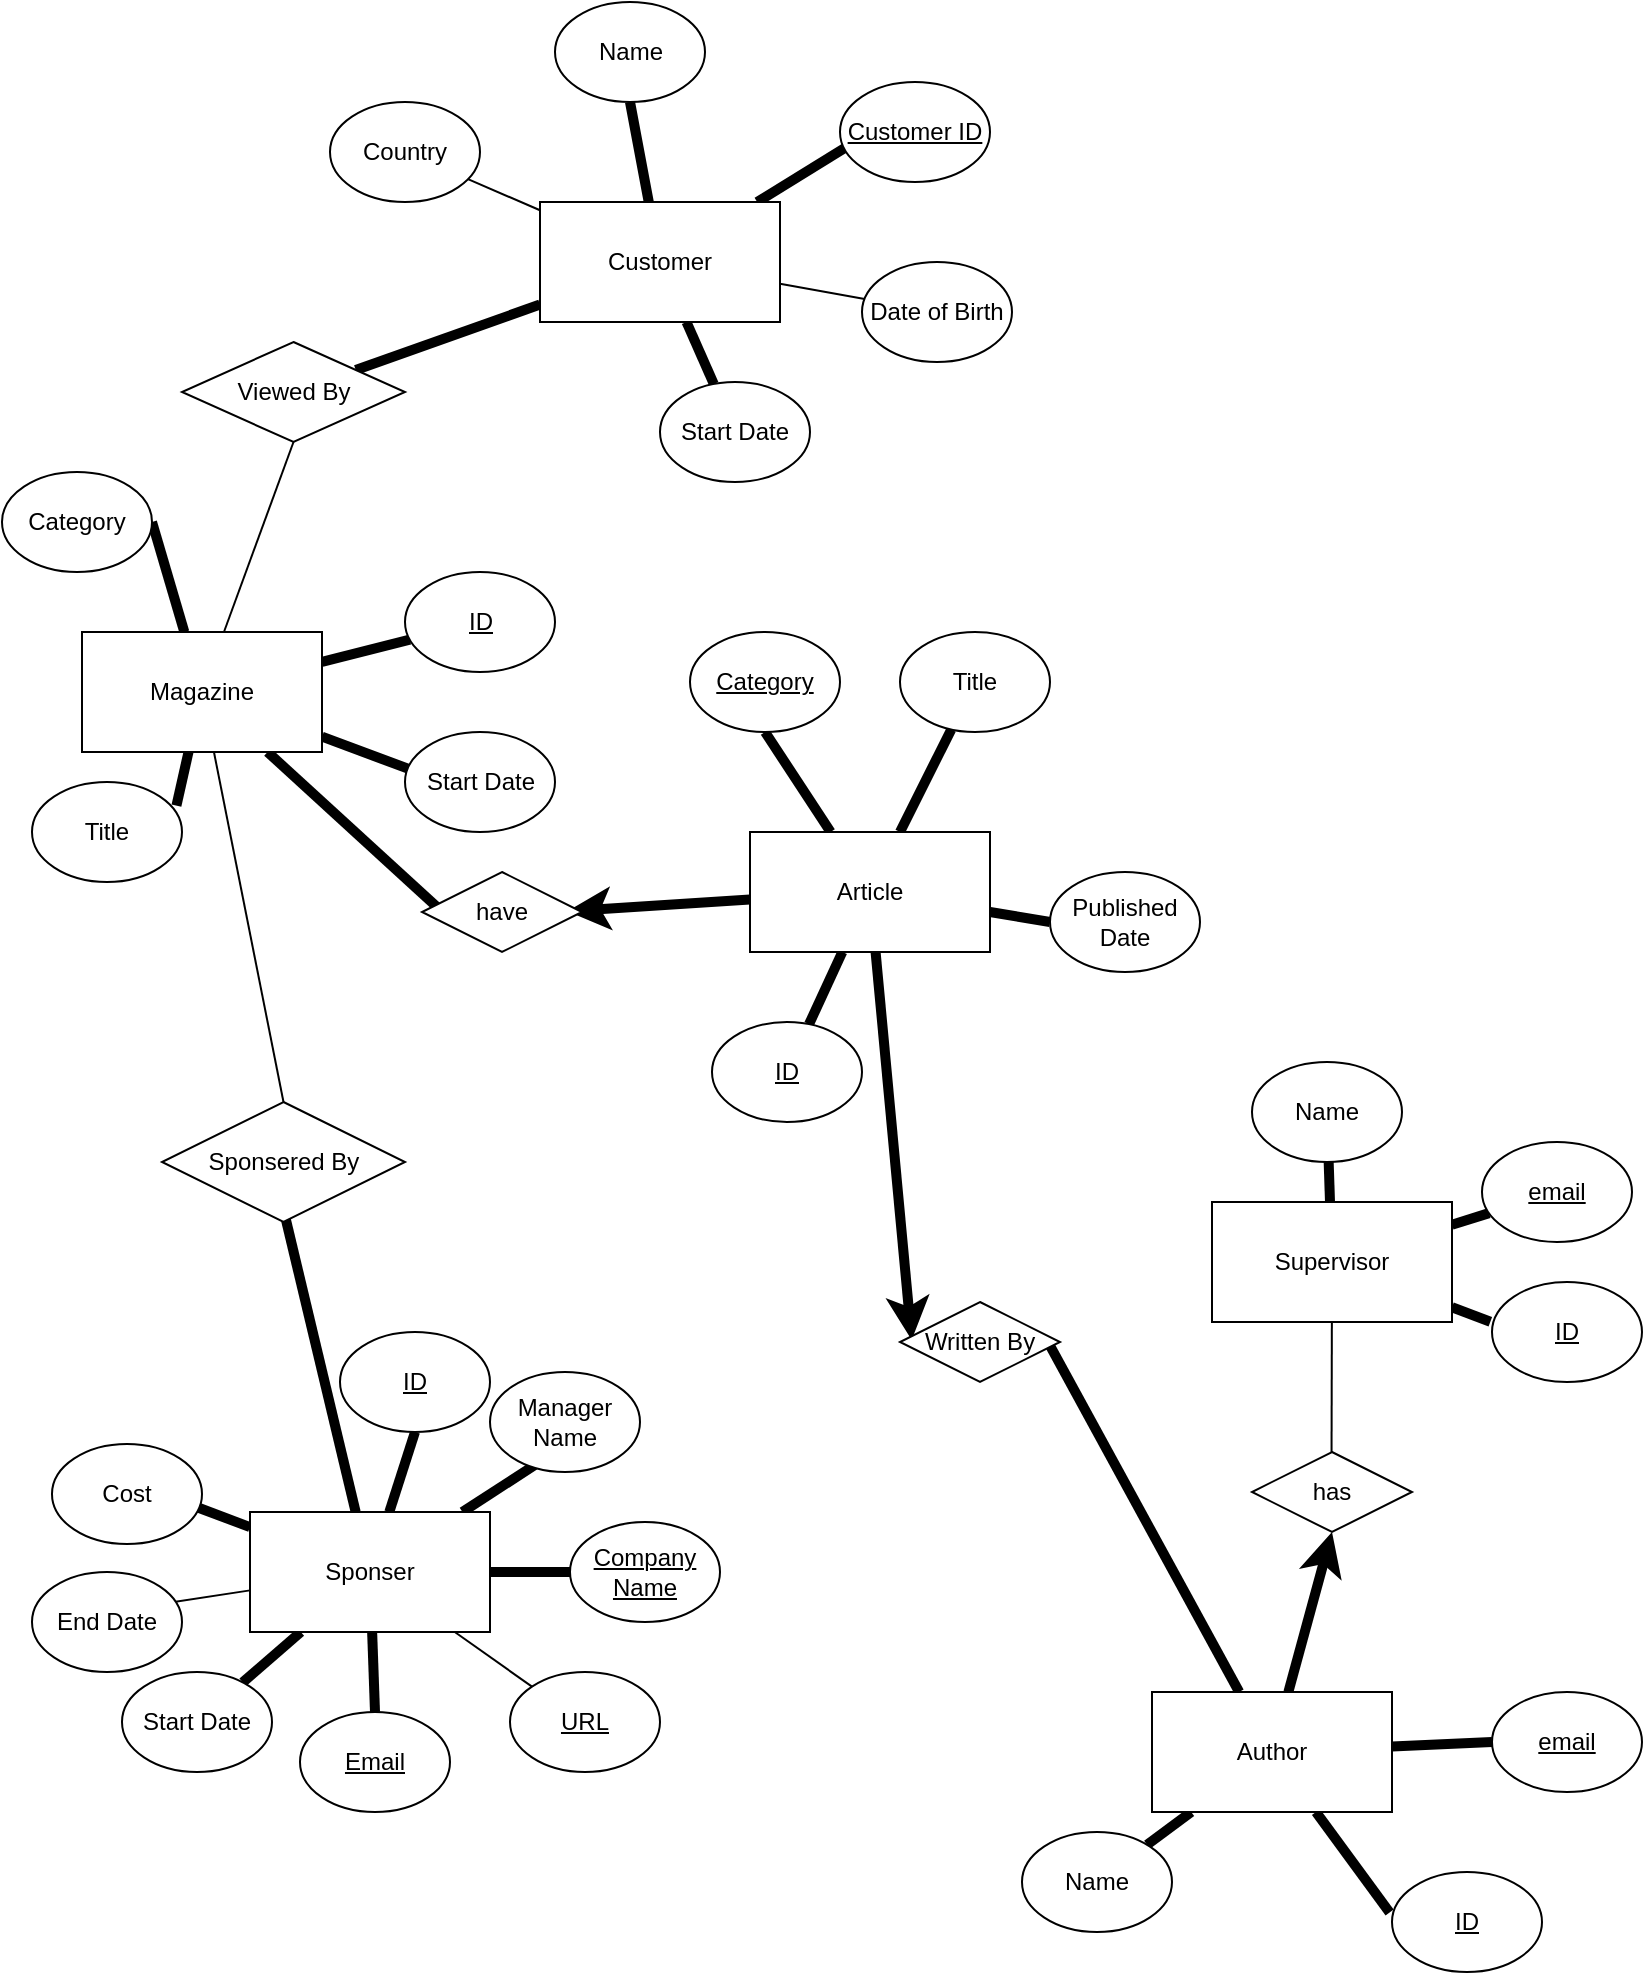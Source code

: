 <mxfile>
    <diagram id="yMkN01YRF0PnzfKZqCOY" name="Page-1">
        <mxGraphModel dx="458" dy="880" grid="1" gridSize="10" guides="1" tooltips="1" connect="1" arrows="1" fold="1" page="1" pageScale="1" pageWidth="850" pageHeight="1100" math="0" shadow="0">
            <root>
                <mxCell id="0"/>
                <mxCell id="1" parent="0"/>
                <mxCell id="47" style="edgeStyle=none;html=1;strokeWidth=5;endArrow=none;endFill=0;" parent="1" source="2" target="36" edge="1">
                    <mxGeometry relative="1" as="geometry"/>
                </mxCell>
                <mxCell id="48" style="edgeStyle=none;html=1;entryX=-0.016;entryY=0.405;entryDx=0;entryDy=0;entryPerimeter=0;strokeWidth=5;endArrow=none;endFill=0;" parent="1" source="2" target="37" edge="1">
                    <mxGeometry relative="1" as="geometry"/>
                </mxCell>
                <mxCell id="49" style="edgeStyle=none;html=1;entryX=0;entryY=0.5;entryDx=0;entryDy=0;strokeWidth=5;endArrow=none;endFill=0;" parent="1" source="2" target="40" edge="1">
                    <mxGeometry relative="1" as="geometry"/>
                </mxCell>
                <mxCell id="54" style="edgeStyle=none;html=1;entryX=0.5;entryY=1;entryDx=0;entryDy=0;strokeWidth=5;endArrow=classic;endFill=1;" parent="1" source="2" target="53" edge="1">
                    <mxGeometry relative="1" as="geometry"/>
                </mxCell>
                <mxCell id="58" style="edgeStyle=none;html=1;entryX=0.922;entryY=0.49;entryDx=0;entryDy=0;strokeWidth=5;endArrow=none;endFill=0;entryPerimeter=0;" parent="1" source="2" target="56" edge="1">
                    <mxGeometry relative="1" as="geometry"/>
                </mxCell>
                <mxCell id="2" value="Author" style="rounded=0;whiteSpace=wrap;html=1;" parent="1" vertex="1">
                    <mxGeometry x="585" y="875" width="120" height="60" as="geometry"/>
                </mxCell>
                <mxCell id="44" style="edgeStyle=none;html=1;entryX=0.5;entryY=1;entryDx=0;entryDy=0;endArrow=none;endFill=0;strokeWidth=5;" parent="1" source="3" target="13" edge="1">
                    <mxGeometry relative="1" as="geometry"/>
                </mxCell>
                <mxCell id="45" style="edgeStyle=none;html=1;endArrow=none;endFill=0;strokeWidth=5;" parent="1" source="3" target="21" edge="1">
                    <mxGeometry relative="1" as="geometry"/>
                </mxCell>
                <mxCell id="46" style="edgeStyle=none;html=1;entryX=0;entryY=0.5;entryDx=0;entryDy=0;endArrow=none;endFill=0;strokeWidth=5;" parent="1" source="3" target="22" edge="1">
                    <mxGeometry relative="1" as="geometry"/>
                </mxCell>
                <mxCell id="57" style="edgeStyle=none;html=1;entryX=0.073;entryY=0.475;entryDx=0;entryDy=0;entryPerimeter=0;strokeWidth=5;endArrow=classic;endFill=1;" parent="1" source="3" target="56" edge="1">
                    <mxGeometry relative="1" as="geometry"/>
                </mxCell>
                <mxCell id="61" style="edgeStyle=none;html=1;entryX=0.908;entryY=0.49;entryDx=0;entryDy=0;entryPerimeter=0;strokeWidth=5;endArrow=classic;endFill=1;" parent="1" source="3" target="59" edge="1">
                    <mxGeometry relative="1" as="geometry"/>
                </mxCell>
                <mxCell id="85" style="edgeStyle=none;html=1;strokeWidth=5;endArrow=none;endFill=0;" parent="1" source="3" target="84" edge="1">
                    <mxGeometry relative="1" as="geometry"/>
                </mxCell>
                <mxCell id="3" value="Article" style="rounded=0;whiteSpace=wrap;html=1;" parent="1" vertex="1">
                    <mxGeometry x="384" y="445" width="120" height="60" as="geometry"/>
                </mxCell>
                <mxCell id="60" style="edgeStyle=none;html=1;entryX=0.138;entryY=0.519;entryDx=0;entryDy=0;entryPerimeter=0;strokeWidth=5;endArrow=none;endFill=0;" parent="1" source="4" target="59" edge="1">
                    <mxGeometry relative="1" as="geometry"/>
                </mxCell>
                <mxCell id="64" style="edgeStyle=none;html=1;entryX=1;entryY=0.5;entryDx=0;entryDy=0;strokeWidth=5;endArrow=none;endFill=0;" parent="1" source="4" target="63" edge="1">
                    <mxGeometry relative="1" as="geometry"/>
                </mxCell>
                <mxCell id="65" style="edgeStyle=none;html=1;entryX=0.963;entryY=0.236;entryDx=0;entryDy=0;strokeWidth=5;endArrow=none;endFill=0;entryPerimeter=0;" parent="1" source="4" target="35" edge="1">
                    <mxGeometry relative="1" as="geometry"/>
                </mxCell>
                <mxCell id="67" style="edgeStyle=none;html=1;entryX=0.5;entryY=0;entryDx=0;entryDy=0;strokeWidth=1;endArrow=none;endFill=0;" parent="1" source="4" target="66" edge="1">
                    <mxGeometry relative="1" as="geometry"/>
                </mxCell>
                <mxCell id="83" style="edgeStyle=none;html=1;entryX=0.5;entryY=1;entryDx=0;entryDy=0;strokeWidth=1;endArrow=none;endFill=0;" parent="1" source="4" target="75" edge="1">
                    <mxGeometry relative="1" as="geometry"/>
                </mxCell>
                <mxCell id="87" style="edgeStyle=none;html=1;strokeWidth=5;endArrow=none;endFill=0;" parent="1" source="4" target="86" edge="1">
                    <mxGeometry relative="1" as="geometry"/>
                </mxCell>
                <mxCell id="89" style="edgeStyle=none;html=1;entryX=0.051;entryY=0.384;entryDx=0;entryDy=0;entryPerimeter=0;strokeWidth=5;endSize=5;endArrow=none;endFill=0;" parent="1" source="4" target="88" edge="1">
                    <mxGeometry relative="1" as="geometry"/>
                </mxCell>
                <mxCell id="4" value="Magazine" style="rounded=0;whiteSpace=wrap;html=1;" parent="1" vertex="1">
                    <mxGeometry x="50" y="345" width="120" height="60" as="geometry"/>
                </mxCell>
                <mxCell id="50" style="edgeStyle=none;html=1;strokeWidth=5;endArrow=none;endFill=0;" parent="1" source="5" target="41" edge="1">
                    <mxGeometry relative="1" as="geometry"/>
                </mxCell>
                <mxCell id="51" style="edgeStyle=none;html=1;entryX=-0.011;entryY=0.397;entryDx=0;entryDy=0;entryPerimeter=0;strokeWidth=5;endArrow=none;endFill=0;" parent="1" source="5" target="42" edge="1">
                    <mxGeometry relative="1" as="geometry"/>
                </mxCell>
                <mxCell id="52" style="edgeStyle=none;html=1;strokeWidth=5;endArrow=none;endFill=0;" parent="1" source="5" target="43" edge="1">
                    <mxGeometry relative="1" as="geometry"/>
                </mxCell>
                <mxCell id="55" style="edgeStyle=none;html=1;entryX=0.497;entryY=0.142;entryDx=0;entryDy=0;entryPerimeter=0;strokeWidth=1;endArrow=none;endFill=0;" parent="1" source="5" target="53" edge="1">
                    <mxGeometry relative="1" as="geometry"/>
                </mxCell>
                <mxCell id="5" value="Supervisor" style="rounded=0;whiteSpace=wrap;html=1;" parent="1" vertex="1">
                    <mxGeometry x="615" y="630" width="120" height="60" as="geometry"/>
                </mxCell>
                <mxCell id="68" style="edgeStyle=none;html=1;entryX=0.498;entryY=0.879;entryDx=0;entryDy=0;entryPerimeter=0;strokeWidth=5;endArrow=none;endFill=0;" parent="1" source="6" target="66" edge="1">
                    <mxGeometry relative="1" as="geometry"/>
                </mxCell>
                <mxCell id="69" style="edgeStyle=none;html=1;entryX=0.968;entryY=0.633;entryDx=0;entryDy=0;entryPerimeter=0;strokeWidth=5;endArrow=none;endFill=0;" parent="1" source="6" target="32" edge="1">
                    <mxGeometry relative="1" as="geometry"/>
                </mxCell>
                <mxCell id="70" style="edgeStyle=none;html=1;entryX=0.891;entryY=0.313;entryDx=0;entryDy=0;entryPerimeter=0;strokeWidth=1;endArrow=none;endFill=0;" parent="1" source="6" target="31" edge="1">
                    <mxGeometry relative="1" as="geometry"/>
                </mxCell>
                <mxCell id="71" style="edgeStyle=none;html=1;strokeWidth=5;endArrow=none;endFill=0;" parent="1" source="6" target="30" edge="1">
                    <mxGeometry relative="1" as="geometry"/>
                </mxCell>
                <mxCell id="72" style="edgeStyle=none;html=1;entryX=0;entryY=0;entryDx=0;entryDy=0;strokeWidth=1;endArrow=none;endFill=0;" parent="1" source="6" target="29" edge="1">
                    <mxGeometry relative="1" as="geometry"/>
                </mxCell>
                <mxCell id="73" style="edgeStyle=none;html=1;strokeWidth=5;endArrow=none;endFill=0;" parent="1" source="6" target="28" edge="1">
                    <mxGeometry relative="1" as="geometry"/>
                </mxCell>
                <mxCell id="74" style="edgeStyle=none;html=1;entryX=0.298;entryY=0.931;entryDx=0;entryDy=0;entryPerimeter=0;strokeWidth=5;endArrow=none;endFill=0;" parent="1" source="6" target="27" edge="1">
                    <mxGeometry relative="1" as="geometry"/>
                </mxCell>
                <mxCell id="91" style="edgeStyle=none;html=1;entryX=0.5;entryY=1;entryDx=0;entryDy=0;strokeWidth=5;endArrow=none;endFill=0;endSize=5;" parent="1" source="6" target="90" edge="1">
                    <mxGeometry relative="1" as="geometry"/>
                </mxCell>
                <mxCell id="93" style="edgeStyle=none;html=1;entryX=0.5;entryY=0;entryDx=0;entryDy=0;strokeWidth=5;endArrow=none;endFill=0;endSize=5;" parent="1" source="6" target="92" edge="1">
                    <mxGeometry relative="1" as="geometry"/>
                </mxCell>
                <mxCell id="6" value="Sponser" style="rounded=0;whiteSpace=wrap;html=1;" parent="1" vertex="1">
                    <mxGeometry x="134" y="785" width="120" height="60" as="geometry"/>
                </mxCell>
                <mxCell id="76" style="edgeStyle=none;html=1;entryX=0.5;entryY=1;entryDx=0;entryDy=0;strokeWidth=5;endArrow=none;endFill=0;" parent="1" source="7" target="14" edge="1">
                    <mxGeometry relative="1" as="geometry"/>
                </mxCell>
                <mxCell id="78" style="edgeStyle=none;html=1;strokeWidth=1;endArrow=none;endFill=0;" parent="1" source="7" target="16" edge="1">
                    <mxGeometry relative="1" as="geometry"/>
                </mxCell>
                <mxCell id="79" style="edgeStyle=none;html=1;strokeWidth=1;endArrow=none;endFill=0;" parent="1" source="7" target="19" edge="1">
                    <mxGeometry relative="1" as="geometry"/>
                </mxCell>
                <mxCell id="81" style="edgeStyle=none;html=1;entryX=0.056;entryY=0.637;entryDx=0;entryDy=0;strokeWidth=5;endArrow=none;endFill=0;entryPerimeter=0;" parent="1" source="7" target="80" edge="1">
                    <mxGeometry relative="1" as="geometry"/>
                </mxCell>
                <mxCell id="82" style="edgeStyle=none;html=1;strokeWidth=5;endArrow=none;endFill=0;" parent="1" source="7" target="75" edge="1">
                    <mxGeometry relative="1" as="geometry"/>
                </mxCell>
                <mxCell id="96" style="edgeStyle=none;html=1;strokeWidth=5;endArrow=none;endFill=0;endSize=5;" parent="1" source="7" target="94" edge="1">
                    <mxGeometry relative="1" as="geometry"/>
                </mxCell>
                <mxCell id="7" value="Customer" style="rounded=0;whiteSpace=wrap;html=1;" parent="1" vertex="1">
                    <mxGeometry x="279" y="130" width="120" height="60" as="geometry"/>
                </mxCell>
                <mxCell id="13" value="Category" style="ellipse;whiteSpace=wrap;html=1;fontStyle=4" parent="1" vertex="1">
                    <mxGeometry x="354" y="345" width="75" height="50" as="geometry"/>
                </mxCell>
                <mxCell id="14" value="Name" style="ellipse;whiteSpace=wrap;html=1;" parent="1" vertex="1">
                    <mxGeometry x="286.5" y="30" width="75" height="50" as="geometry"/>
                </mxCell>
                <mxCell id="16" value="Date of Birth" style="ellipse;whiteSpace=wrap;html=1;" parent="1" vertex="1">
                    <mxGeometry x="440" y="160" width="75" height="50" as="geometry"/>
                </mxCell>
                <mxCell id="19" value="Country" style="ellipse;whiteSpace=wrap;html=1;" parent="1" vertex="1">
                    <mxGeometry x="174" y="80" width="75" height="50" as="geometry"/>
                </mxCell>
                <mxCell id="21" value="Title" style="ellipse;whiteSpace=wrap;html=1;" parent="1" vertex="1">
                    <mxGeometry x="459" y="345" width="75" height="50" as="geometry"/>
                </mxCell>
                <mxCell id="22" value="Published Date" style="ellipse;whiteSpace=wrap;html=1;" parent="1" vertex="1">
                    <mxGeometry x="534" y="465" width="75" height="50" as="geometry"/>
                </mxCell>
                <mxCell id="27" value="Manager Name" style="ellipse;whiteSpace=wrap;html=1;" parent="1" vertex="1">
                    <mxGeometry x="254" y="715" width="75" height="50" as="geometry"/>
                </mxCell>
                <mxCell id="28" value="Company Name" style="ellipse;whiteSpace=wrap;html=1;fontStyle=4" parent="1" vertex="1">
                    <mxGeometry x="294" y="790" width="75" height="50" as="geometry"/>
                </mxCell>
                <mxCell id="29" value="URL" style="ellipse;whiteSpace=wrap;html=1;fontStyle=4" parent="1" vertex="1">
                    <mxGeometry x="264" y="865" width="75" height="50" as="geometry"/>
                </mxCell>
                <mxCell id="30" value="Start Date" style="ellipse;whiteSpace=wrap;html=1;" parent="1" vertex="1">
                    <mxGeometry x="70" y="865" width="75" height="50" as="geometry"/>
                </mxCell>
                <mxCell id="31" value="End Date" style="ellipse;whiteSpace=wrap;html=1;" parent="1" vertex="1">
                    <mxGeometry x="25" y="815" width="75" height="50" as="geometry"/>
                </mxCell>
                <mxCell id="32" value="Cost" style="ellipse;whiteSpace=wrap;html=1;" parent="1" vertex="1">
                    <mxGeometry x="35" y="751" width="75" height="50" as="geometry"/>
                </mxCell>
                <mxCell id="35" value="Title" style="ellipse;whiteSpace=wrap;html=1;" parent="1" vertex="1">
                    <mxGeometry x="25" y="420" width="75" height="50" as="geometry"/>
                </mxCell>
                <mxCell id="36" value="Name" style="ellipse;whiteSpace=wrap;html=1;fontStyle=0" parent="1" vertex="1">
                    <mxGeometry x="520" y="945" width="75" height="50" as="geometry"/>
                </mxCell>
                <mxCell id="37" value="ID" style="ellipse;whiteSpace=wrap;html=1;fontStyle=4" parent="1" vertex="1">
                    <mxGeometry x="705" y="965" width="75" height="50" as="geometry"/>
                </mxCell>
                <mxCell id="40" value="email" style="ellipse;whiteSpace=wrap;html=1;fontStyle=4" parent="1" vertex="1">
                    <mxGeometry x="755" y="875" width="75" height="50" as="geometry"/>
                </mxCell>
                <mxCell id="41" value="Name" style="ellipse;whiteSpace=wrap;html=1;" parent="1" vertex="1">
                    <mxGeometry x="635" y="560" width="75" height="50" as="geometry"/>
                </mxCell>
                <mxCell id="42" value="ID" style="ellipse;whiteSpace=wrap;html=1;fontStyle=4" parent="1" vertex="1">
                    <mxGeometry x="755" y="670" width="75" height="50" as="geometry"/>
                </mxCell>
                <mxCell id="43" value="email" style="ellipse;whiteSpace=wrap;html=1;fontStyle=4" parent="1" vertex="1">
                    <mxGeometry x="750" y="600" width="75" height="50" as="geometry"/>
                </mxCell>
                <mxCell id="53" value="has" style="rhombus;whiteSpace=wrap;html=1;" parent="1" vertex="1">
                    <mxGeometry x="635" y="755" width="80" height="40" as="geometry"/>
                </mxCell>
                <mxCell id="56" value="Written By" style="rhombus;whiteSpace=wrap;html=1;" parent="1" vertex="1">
                    <mxGeometry x="459" y="680" width="80" height="40" as="geometry"/>
                </mxCell>
                <mxCell id="59" value="have" style="rhombus;whiteSpace=wrap;html=1;" parent="1" vertex="1">
                    <mxGeometry x="220" y="465" width="80" height="40" as="geometry"/>
                </mxCell>
                <mxCell id="63" value="Category" style="ellipse;whiteSpace=wrap;html=1;" parent="1" vertex="1">
                    <mxGeometry x="10" y="265" width="75" height="50" as="geometry"/>
                </mxCell>
                <mxCell id="66" value="Sponsered By" style="rhombus;whiteSpace=wrap;html=1;" parent="1" vertex="1">
                    <mxGeometry x="90" y="580" width="121.5" height="60" as="geometry"/>
                </mxCell>
                <mxCell id="75" value="Viewed By" style="rhombus;whiteSpace=wrap;html=1;" parent="1" vertex="1">
                    <mxGeometry x="100" y="200" width="111.5" height="50" as="geometry"/>
                </mxCell>
                <mxCell id="80" value="Customer ID" style="ellipse;whiteSpace=wrap;html=1;fontStyle=4" parent="1" vertex="1">
                    <mxGeometry x="429" y="70" width="75" height="50" as="geometry"/>
                </mxCell>
                <mxCell id="84" value="ID" style="ellipse;whiteSpace=wrap;html=1;fontStyle=4" parent="1" vertex="1">
                    <mxGeometry x="365" y="540" width="75" height="50" as="geometry"/>
                </mxCell>
                <mxCell id="86" value="ID" style="ellipse;whiteSpace=wrap;html=1;fontStyle=4" parent="1" vertex="1">
                    <mxGeometry x="211.5" y="315" width="75" height="50" as="geometry"/>
                </mxCell>
                <mxCell id="88" value="Start Date" style="ellipse;whiteSpace=wrap;html=1;" parent="1" vertex="1">
                    <mxGeometry x="211.5" y="395" width="75" height="50" as="geometry"/>
                </mxCell>
                <mxCell id="90" value="&lt;u&gt;ID&lt;/u&gt;" style="ellipse;whiteSpace=wrap;html=1;" parent="1" vertex="1">
                    <mxGeometry x="179" y="695" width="75" height="50" as="geometry"/>
                </mxCell>
                <mxCell id="92" value="&lt;u&gt;Email&lt;/u&gt;" style="ellipse;whiteSpace=wrap;html=1;" parent="1" vertex="1">
                    <mxGeometry x="159" y="885" width="75" height="50" as="geometry"/>
                </mxCell>
                <mxCell id="94" value="Start Date" style="ellipse;whiteSpace=wrap;html=1;" parent="1" vertex="1">
                    <mxGeometry x="339" y="220" width="75" height="50" as="geometry"/>
                </mxCell>
            </root>
        </mxGraphModel>
    </diagram>
</mxfile>